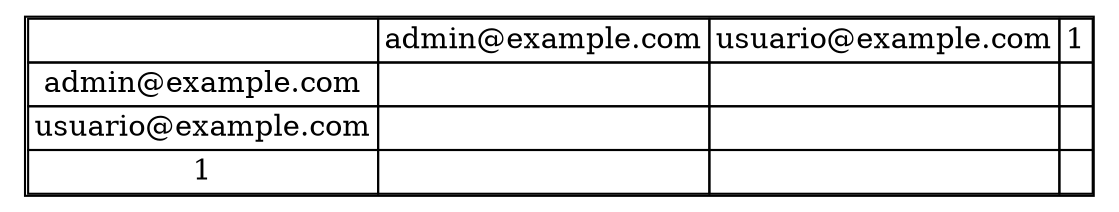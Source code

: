 digraph G {
node [shape=plaintext]
a [label=<
<table border='1' cellborder='1' cellspacing='0'>
<tr><td></td><td>admin@example.com</td><td>usuario@example.com</td><td>1</td></tr>
<tr><td>admin@example.com</td><td></td><td></td><td></td></tr>
<tr><td>usuario@example.com</td><td></td><td></td><td></td></tr>
<tr><td>1</td><td></td><td></td><td></td></tr>
</table>>];
}
